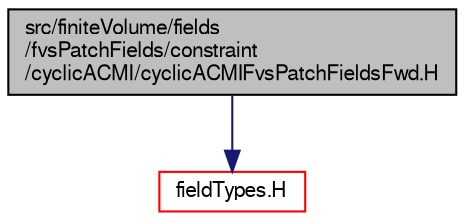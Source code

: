 digraph "src/finiteVolume/fields/fvsPatchFields/constraint/cyclicACMI/cyclicACMIFvsPatchFieldsFwd.H"
{
  bgcolor="transparent";
  edge [fontname="FreeSans",fontsize="10",labelfontname="FreeSans",labelfontsize="10"];
  node [fontname="FreeSans",fontsize="10",shape=record];
  Node1 [label="src/finiteVolume/fields\l/fvsPatchFields/constraint\l/cyclicACMI/cyclicACMIFvsPatchFieldsFwd.H",height=0.2,width=0.4,color="black", fillcolor="grey75", style="filled" fontcolor="black"];
  Node1 -> Node2 [color="midnightblue",fontsize="10",style="solid",fontname="FreeSans"];
  Node2 [label="fieldTypes.H",height=0.2,width=0.4,color="red",URL="$a07492.html",tooltip="Include the header files for all the primitive types that Fields are instantiated for..."];
}
